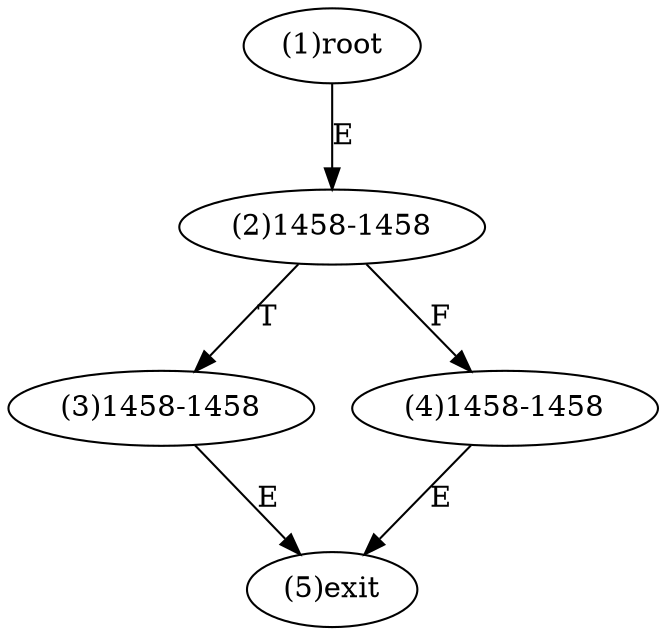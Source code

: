 digraph "" { 
1[ label="(1)root"];
2[ label="(2)1458-1458"];
3[ label="(3)1458-1458"];
4[ label="(4)1458-1458"];
5[ label="(5)exit"];
1->2[ label="E"];
2->4[ label="F"];
2->3[ label="T"];
3->5[ label="E"];
4->5[ label="E"];
}